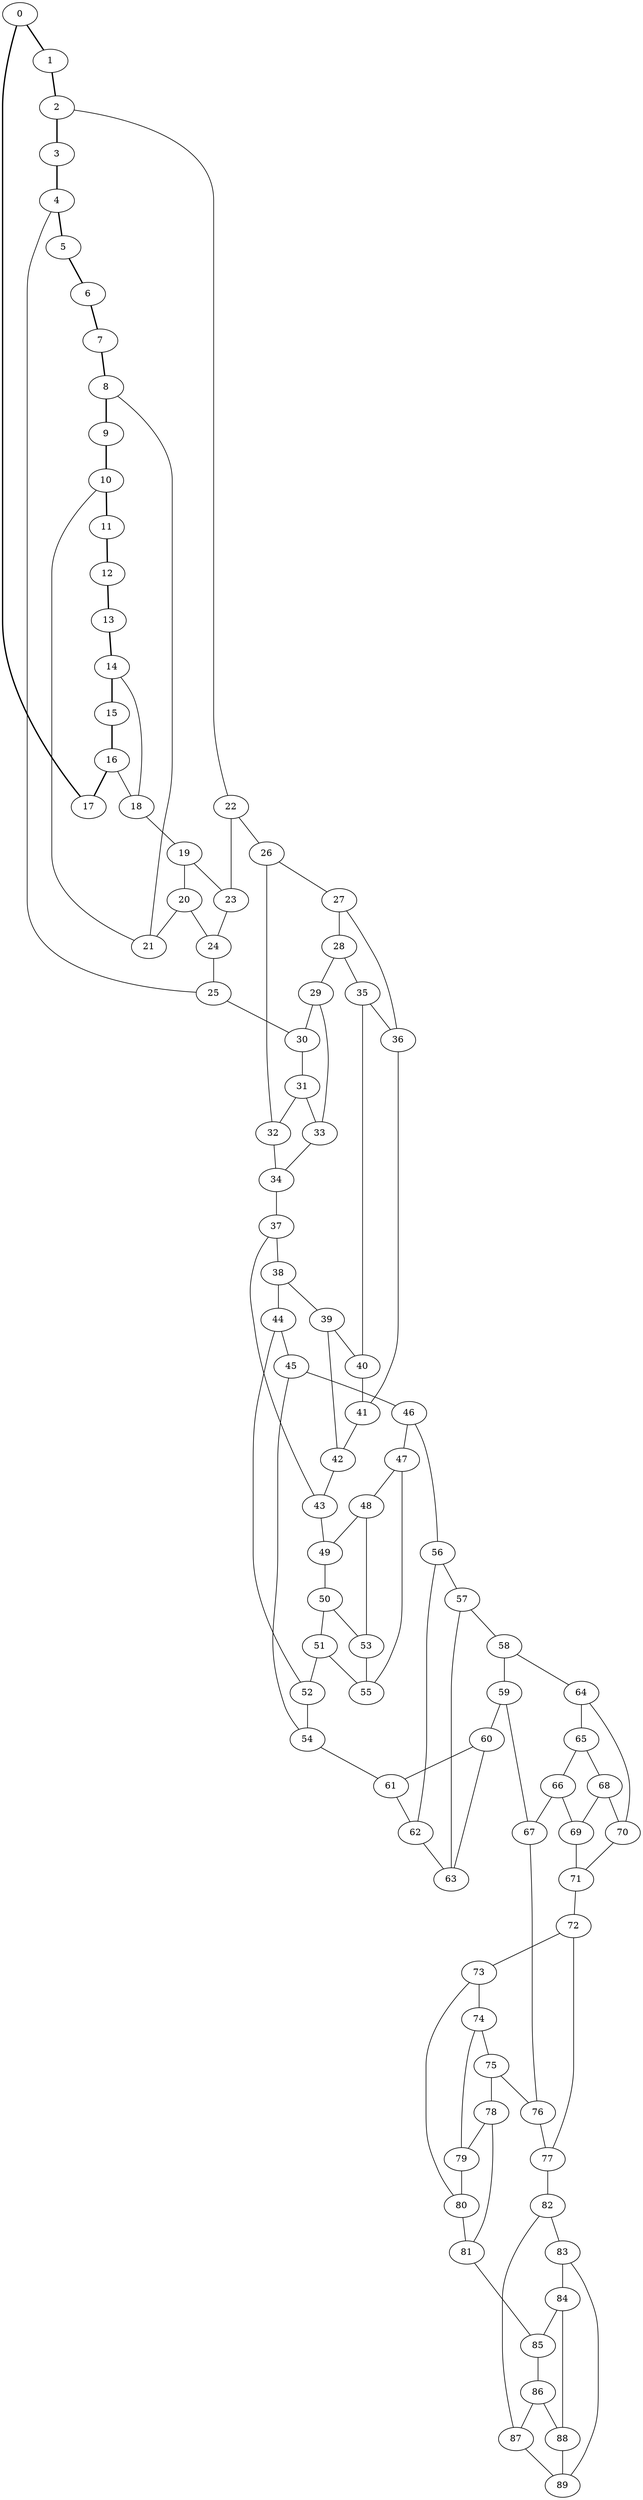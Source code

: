 //Inside of this graph isn't 3-connected
graph G {
0 [ pos = " 17.50,0.00!" ];
0 -- 1[style=bold];
0 -- 17[style=bold];
1 [ pos = " 16.44,5.99!" ];
1 -- 2[style=bold];
2 [ pos = " 13.41,11.25!" ];
2 -- 3[style=bold];
2 -- 22;
3 [ pos = " 8.75,15.16!" ];
3 -- 4[style=bold];
4 [ pos = " 3.04,17.23!" ];
4 -- 5[style=bold];
4 -- 25;
5 [ pos = " -3.04,17.23!" ];
5 -- 6[style=bold];
6 [ pos = " -8.75,15.16!" ];
6 -- 7[style=bold];
7 [ pos = " -13.41,11.25!" ];
7 -- 8[style=bold];
8 [ pos = " -16.44,5.99!" ];
8 -- 9[style=bold];
8 -- 21;
9 [ pos = " -17.50,0.00!" ];
9 -- 10[style=bold];
10 [ pos = " -16.44,-5.99!" ];
10 -- 11[style=bold];
10 -- 21;
11 [ pos = " -13.41,-11.25!" ];
11 -- 12[style=bold];
12 [ pos = " -8.75,-15.16!" ];
12 -- 13[style=bold];
13 [ pos = " -3.04,-17.23!" ];
13 -- 14[style=bold];
14 [ pos = " 3.04,-17.23!" ];
14 -- 15[style=bold];
14 -- 18;
15 [ pos = " 8.75,-15.16!" ];
15 -- 16[style=bold];
16 [ pos = " 13.41,-11.25!" ];
16 -- 17[style=bold];
16 -- 18;
17 [ pos = " 16.44,-5.99!" ];
18 -- 19;
19 -- 20;
19 -- 23;
20 -- 21;
20 -- 24;
22 -- 23;
22 -- 26;
23 -- 24;
24 -- 25;
25 -- 30;
26 -- 27;
26 -- 32;
27 -- 28;
27 -- 36;
28 -- 29;
28 -- 35;
29 -- 30;
29 -- 33;
30 -- 31;
31 -- 32;
31 -- 33;
32 -- 34;
33 -- 34;
34 -- 37;
35 -- 36;
35 -- 40;
36 -- 41;
37 -- 38;
37 -- 43;
38 -- 39;
38 -- 44;
39 -- 40;
39 -- 42;
40 -- 41;
41 -- 42;
42 -- 43;
43 -- 49;
44 -- 45;
44 -- 52;
45 -- 46;
45 -- 54;
46 -- 47;
46 -- 56;
47 -- 48;
47 -- 55;
48 -- 49;
48 -- 53;
49 -- 50;
50 -- 51;
50 -- 53;
51 -- 52;
51 -- 55;
52 -- 54;
53 -- 55;
54 -- 61;
56 -- 57;
56 -- 62;
57 -- 58;
57 -- 63;
58 -- 59;
58 -- 64;
59 -- 60;
59 -- 67;
60 -- 61;
60 -- 63;
61 -- 62;
62 -- 63;
64 -- 65;
64 -- 70;
65 -- 66;
65 -- 68;
66 -- 67;
66 -- 69;
67 -- 76;
68 -- 69;
68 -- 70;
69 -- 71;
70 -- 71;
71 -- 72;
72 -- 73;
72 -- 77;
73 -- 74;
73 -- 80;
74 -- 75;
74 -- 79;
75 -- 76;
75 -- 78;
76 -- 77;
77 -- 82;
78 -- 79;
78 -- 81;
79 -- 80;
80 -- 81;
81 -- 85;
82 -- 83;
82 -- 87;
83 -- 84;
83 -- 89;
84 -- 85;
84 -- 88;
85 -- 86;
86 -- 87;
86 -- 88;
87 -- 89;
88 -- 89;
}
